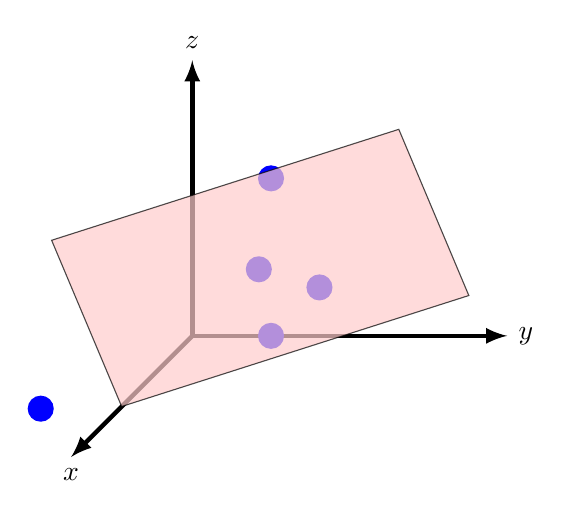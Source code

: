 \begin{tikzpicture}[scale=1]

\tikzstyle{rouge} = [fill,rectangle,red!60,scale=1];
\tikzstyle{bleu} = [fill,circle,blue] ;



\draw [->,>=latex,ultra thick] (0,0,0) -- ++ (0,0,4) node[below]{$x$};
\draw [->,>=latex,ultra thick] (0,0,0) -- ++ (4,0,0) node[right]{$y$};
\draw [->,>=latex,ultra thick] (0,0,0) -- ++ (0,3.5,0) node[above]{$z$};



\node[bleu] at (1,0,0) {};
\node[bleu] at (0,1,5) {};
\node[bleu] at (2,1,1) {};
\node[bleu] at (1,2,0) {};
\node[bleu] at (2,2,3) {};

\def\a{-1.22}
\def\b{0.77}
\def\c{2.33}
\draw[fill=red!20,opacity=0.7] (0,0,0*\a+0*\b+\c) --(3,0,3*\a+0*\b+\c) --(3,3,3*\a+3*\b+\c)-- (0,3,0*\a+3*\b+\c)   -- cycle;



\end{tikzpicture}